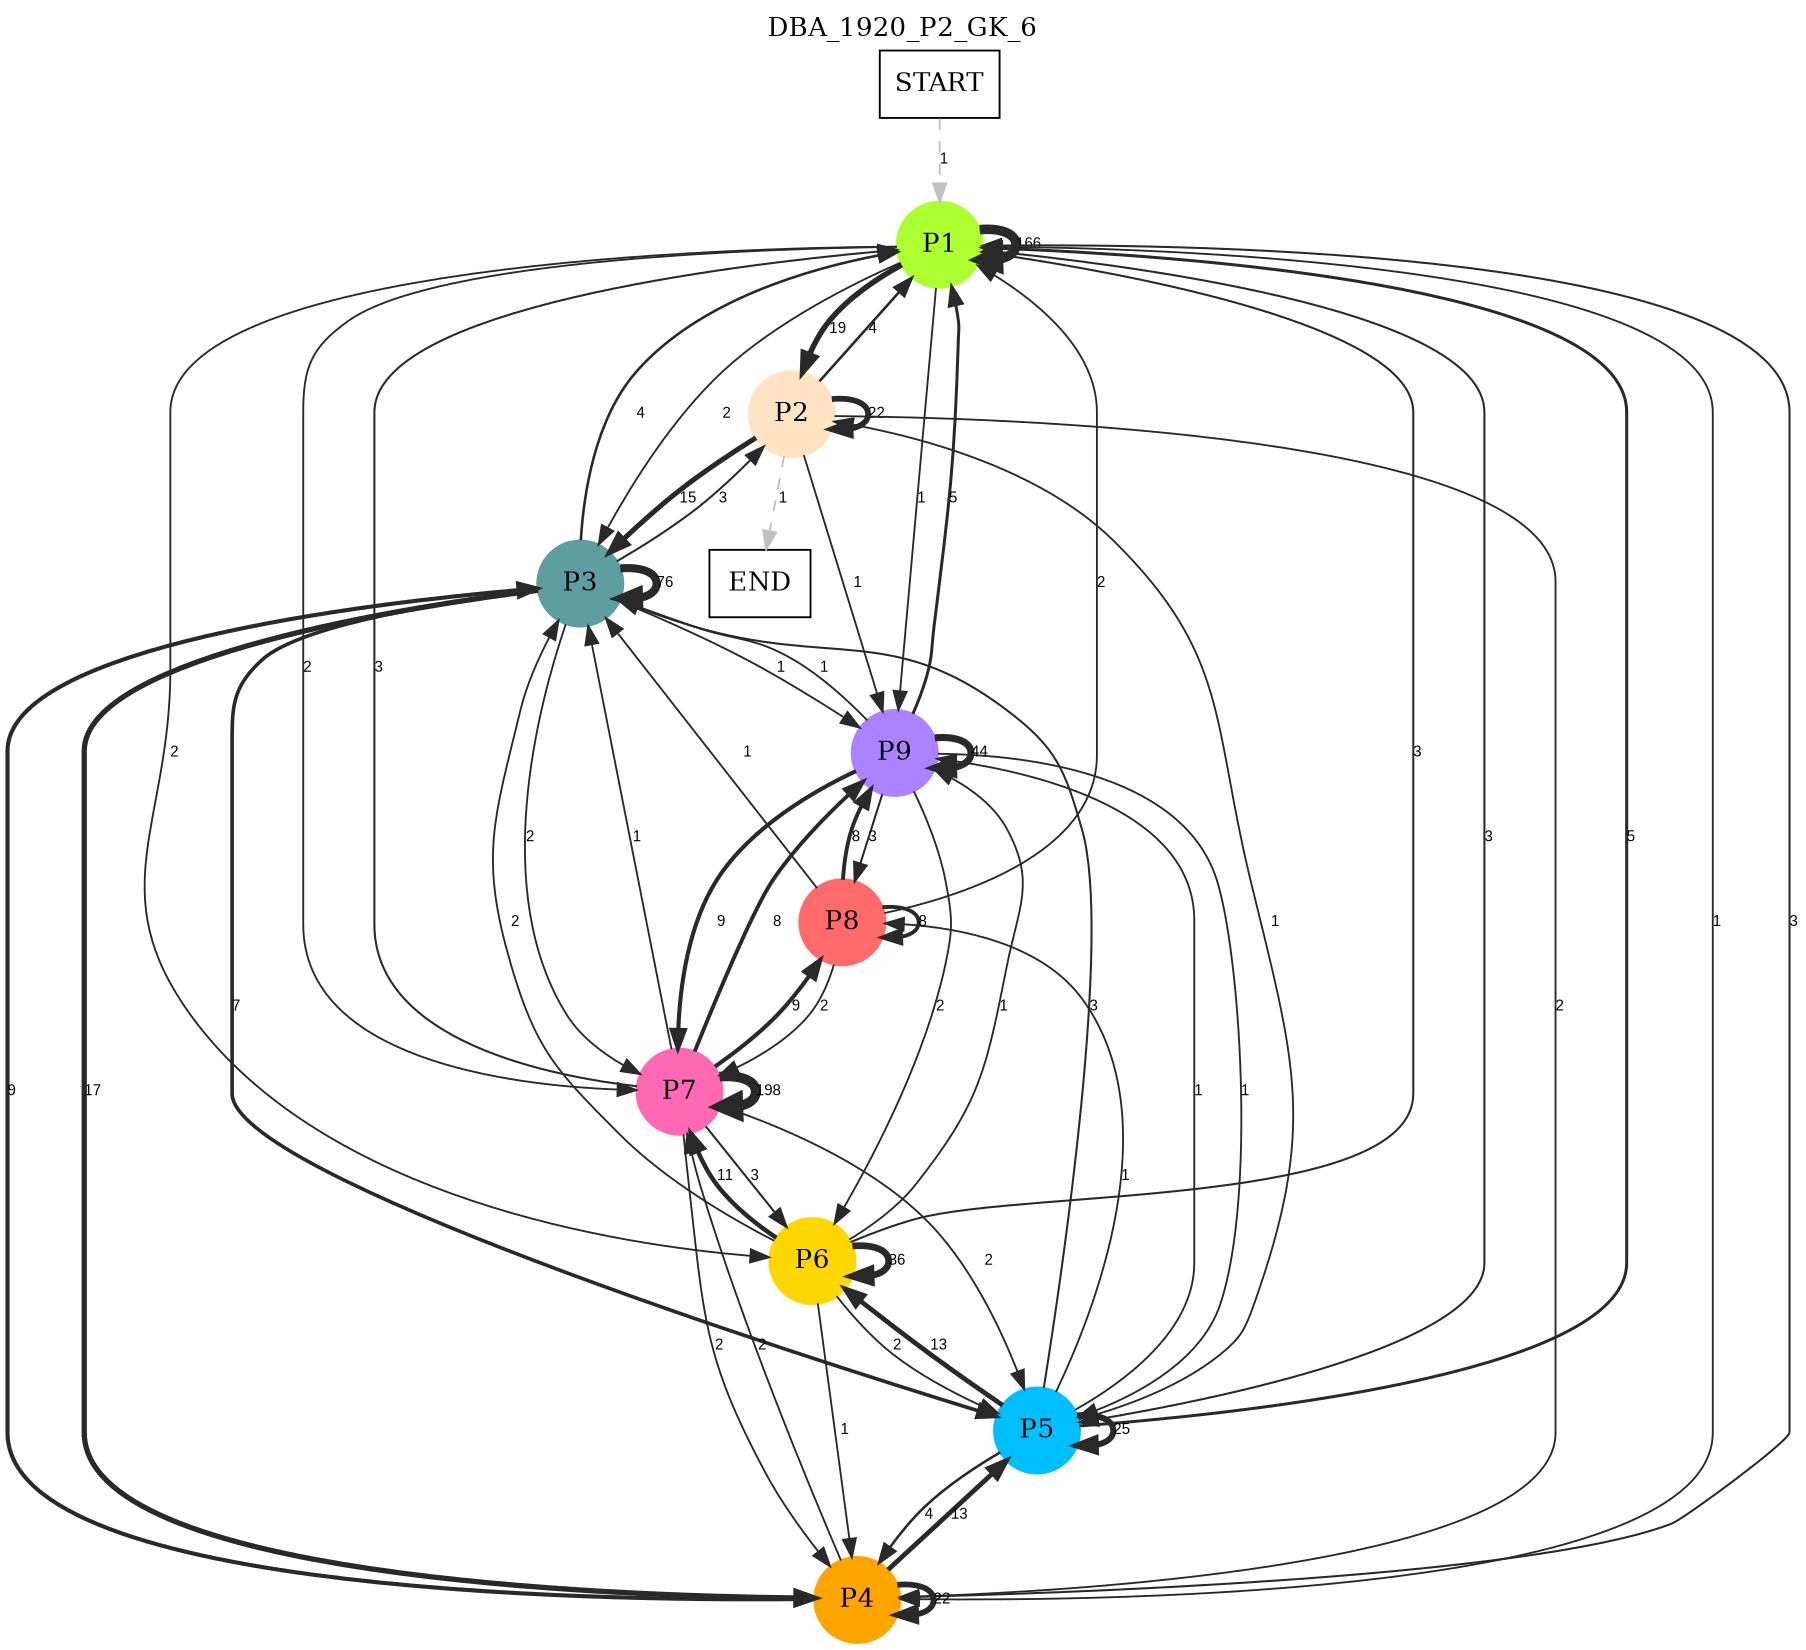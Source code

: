 digraph DBA_1920_P2_GK_6 {
	labelloc="t";
	label=DBA_1920_P2_GK_6;
	dpi = 150
	size="16,11!";
	margin = 0;
"START" [shape=box, fillcolor=white, style=filled, color=black]
"P1" [shape=circle, color=greenyellow, style=filled]
"P2" [shape=circle, color=bisque, style=filled]
"P3" [shape=circle, color=cadetblue, style=filled]
"P4" [shape=circle, color=orange, style=filled]
"P5" [shape=circle, color=deepskyblue, style=filled]
"P6" [shape=circle, color=gold, style=filled]
"P7" [shape=circle, color=hotpink, style=filled]
"P8" [shape=circle, color=indianred1, style=filled]
"P9" [shape=circle, color=mediumpurple1, style=filled]
"END" [shape=box, fillcolor=white, style=filled, color=black]
"START" -> "P1" [ style = dashed color=grey label ="1" labelfloat=false fontname="Arial" fontsize=8]

"P1" -> "P1" [ color=grey16 penwidth = "5.11198778835654"label ="166" labelfloat=false fontname="Arial" fontsize=8]

"P1" -> "P2" [ color=grey16 penwidth = "2.94443897916644"label ="19" labelfloat=false fontname="Arial" fontsize=8]

"P1" -> "P3" [ color=grey16 penwidth = "1"label ="2" labelfloat=false fontname="Arial" fontsize=8]

"P1" -> "P4" [ color=grey16 penwidth = "1"label ="1" labelfloat=false fontname="Arial" fontsize=8]

"P1" -> "P5" [ color=grey16 penwidth = "1.09861228866811"label ="3" labelfloat=false fontname="Arial" fontsize=8]

"P1" -> "P6" [ color=grey16 penwidth = "1"label ="2" labelfloat=false fontname="Arial" fontsize=8]

"P1" -> "P7" [ color=grey16 penwidth = "1"label ="2" labelfloat=false fontname="Arial" fontsize=8]

"P1" -> "P9" [ color=grey16 penwidth = "1"label ="1" labelfloat=false fontname="Arial" fontsize=8]

"P2" -> "P1" [ color=grey16 penwidth = "1.38629436111989"label ="4" labelfloat=false fontname="Arial" fontsize=8]

"P2" -> "P2" [ color=grey16 penwidth = "3.09104245335832"label ="22" labelfloat=false fontname="Arial" fontsize=8]

"P2" -> "P3" [ color=grey16 penwidth = "2.70805020110221"label ="15" labelfloat=false fontname="Arial" fontsize=8]

"P2" -> "P4" [ color=grey16 penwidth = "1"label ="2" labelfloat=false fontname="Arial" fontsize=8]

"P2" -> "P9" [ color=grey16 penwidth = "1"label ="1" labelfloat=false fontname="Arial" fontsize=8]

"P2" -> "END" [ style = dashed color=grey label ="1" labelfloat=false fontname="Arial" fontsize=8]

"P3" -> "P1" [ color=grey16 penwidth = "1.38629436111989"label ="4" labelfloat=false fontname="Arial" fontsize=8]

"P3" -> "P2" [ color=grey16 penwidth = "1.09861228866811"label ="3" labelfloat=false fontname="Arial" fontsize=8]

"P3" -> "P3" [ color=grey16 penwidth = "4.33073334028633"label ="76" labelfloat=false fontname="Arial" fontsize=8]

"P3" -> "P4" [ color=grey16 penwidth = "2.83321334405622"label ="17" labelfloat=false fontname="Arial" fontsize=8]

"P3" -> "P5" [ color=grey16 penwidth = "1.94591014905531"label ="7" labelfloat=false fontname="Arial" fontsize=8]

"P3" -> "P7" [ color=grey16 penwidth = "1"label ="2" labelfloat=false fontname="Arial" fontsize=8]

"P3" -> "P9" [ color=grey16 penwidth = "1"label ="1" labelfloat=false fontname="Arial" fontsize=8]

"P4" -> "P1" [ color=grey16 penwidth = "1.09861228866811"label ="3" labelfloat=false fontname="Arial" fontsize=8]

"P4" -> "P3" [ color=grey16 penwidth = "2.19722457733622"label ="9" labelfloat=false fontname="Arial" fontsize=8]

"P4" -> "P4" [ color=grey16 penwidth = "3.09104245335832"label ="22" labelfloat=false fontname="Arial" fontsize=8]

"P4" -> "P5" [ color=grey16 penwidth = "2.56494935746154"label ="13" labelfloat=false fontname="Arial" fontsize=8]

"P4" -> "P7" [ color=grey16 penwidth = "1"label ="2" labelfloat=false fontname="Arial" fontsize=8]

"P5" -> "P1" [ color=grey16 penwidth = "1.6094379124341"label ="5" labelfloat=false fontname="Arial" fontsize=8]

"P5" -> "P2" [ color=grey16 penwidth = "1"label ="1" labelfloat=false fontname="Arial" fontsize=8]

"P5" -> "P3" [ color=grey16 penwidth = "1.09861228866811"label ="3" labelfloat=false fontname="Arial" fontsize=8]

"P5" -> "P4" [ color=grey16 penwidth = "1.38629436111989"label ="4" labelfloat=false fontname="Arial" fontsize=8]

"P5" -> "P5" [ color=grey16 penwidth = "3.2188758248682"label ="25" labelfloat=false fontname="Arial" fontsize=8]

"P5" -> "P6" [ color=grey16 penwidth = "2.56494935746154"label ="13" labelfloat=false fontname="Arial" fontsize=8]

"P5" -> "P8" [ color=grey16 penwidth = "1"label ="1" labelfloat=false fontname="Arial" fontsize=8]

"P5" -> "P9" [ color=grey16 penwidth = "1"label ="1" labelfloat=false fontname="Arial" fontsize=8]

"P6" -> "P1" [ color=grey16 penwidth = "1.09861228866811"label ="3" labelfloat=false fontname="Arial" fontsize=8]

"P6" -> "P3" [ color=grey16 penwidth = "1"label ="2" labelfloat=false fontname="Arial" fontsize=8]

"P6" -> "P4" [ color=grey16 penwidth = "1"label ="1" labelfloat=false fontname="Arial" fontsize=8]

"P6" -> "P5" [ color=grey16 penwidth = "1"label ="2" labelfloat=false fontname="Arial" fontsize=8]

"P6" -> "P6" [ color=grey16 penwidth = "3.58351893845611"label ="36" labelfloat=false fontname="Arial" fontsize=8]

"P6" -> "P7" [ color=grey16 penwidth = "2.39789527279837"label ="11" labelfloat=false fontname="Arial" fontsize=8]

"P6" -> "P9" [ color=grey16 penwidth = "1"label ="1" labelfloat=false fontname="Arial" fontsize=8]

"P7" -> "P1" [ color=grey16 penwidth = "1.09861228866811"label ="3" labelfloat=false fontname="Arial" fontsize=8]

"P7" -> "P3" [ color=grey16 penwidth = "1"label ="1" labelfloat=false fontname="Arial" fontsize=8]

"P7" -> "P4" [ color=grey16 penwidth = "1"label ="2" labelfloat=false fontname="Arial" fontsize=8]

"P7" -> "P5" [ color=grey16 penwidth = "1"label ="2" labelfloat=false fontname="Arial" fontsize=8]

"P7" -> "P6" [ color=grey16 penwidth = "1.09861228866811"label ="3" labelfloat=false fontname="Arial" fontsize=8]

"P7" -> "P7" [ color=grey16 penwidth = "5.28826703069454"label ="198" labelfloat=false fontname="Arial" fontsize=8]

"P7" -> "P8" [ color=grey16 penwidth = "2.19722457733622"label ="9" labelfloat=false fontname="Arial" fontsize=8]

"P7" -> "P9" [ color=grey16 penwidth = "2.07944154167984"label ="8" labelfloat=false fontname="Arial" fontsize=8]

"P8" -> "P1" [ color=grey16 penwidth = "1"label ="2" labelfloat=false fontname="Arial" fontsize=8]

"P8" -> "P3" [ color=grey16 penwidth = "1"label ="1" labelfloat=false fontname="Arial" fontsize=8]

"P8" -> "P7" [ color=grey16 penwidth = "1"label ="2" labelfloat=false fontname="Arial" fontsize=8]

"P8" -> "P8" [ color=grey16 penwidth = "2.07944154167984"label ="8" labelfloat=false fontname="Arial" fontsize=8]

"P8" -> "P9" [ color=grey16 penwidth = "2.07944154167984"label ="8" labelfloat=false fontname="Arial" fontsize=8]

"P9" -> "P1" [ color=grey16 penwidth = "1.6094379124341"label ="5" labelfloat=false fontname="Arial" fontsize=8]

"P9" -> "P3" [ color=grey16 penwidth = "1"label ="1" labelfloat=false fontname="Arial" fontsize=8]

"P9" -> "P5" [ color=grey16 penwidth = "1"label ="1" labelfloat=false fontname="Arial" fontsize=8]

"P9" -> "P6" [ color=grey16 penwidth = "1"label ="2" labelfloat=false fontname="Arial" fontsize=8]

"P9" -> "P7" [ color=grey16 penwidth = "2.19722457733622"label ="9" labelfloat=false fontname="Arial" fontsize=8]

"P9" -> "P8" [ color=grey16 penwidth = "1.09861228866811"label ="3" labelfloat=false fontname="Arial" fontsize=8]

"P9" -> "P9" [ color=grey16 penwidth = "3.78418963391826"label ="44" labelfloat=false fontname="Arial" fontsize=8]

}
